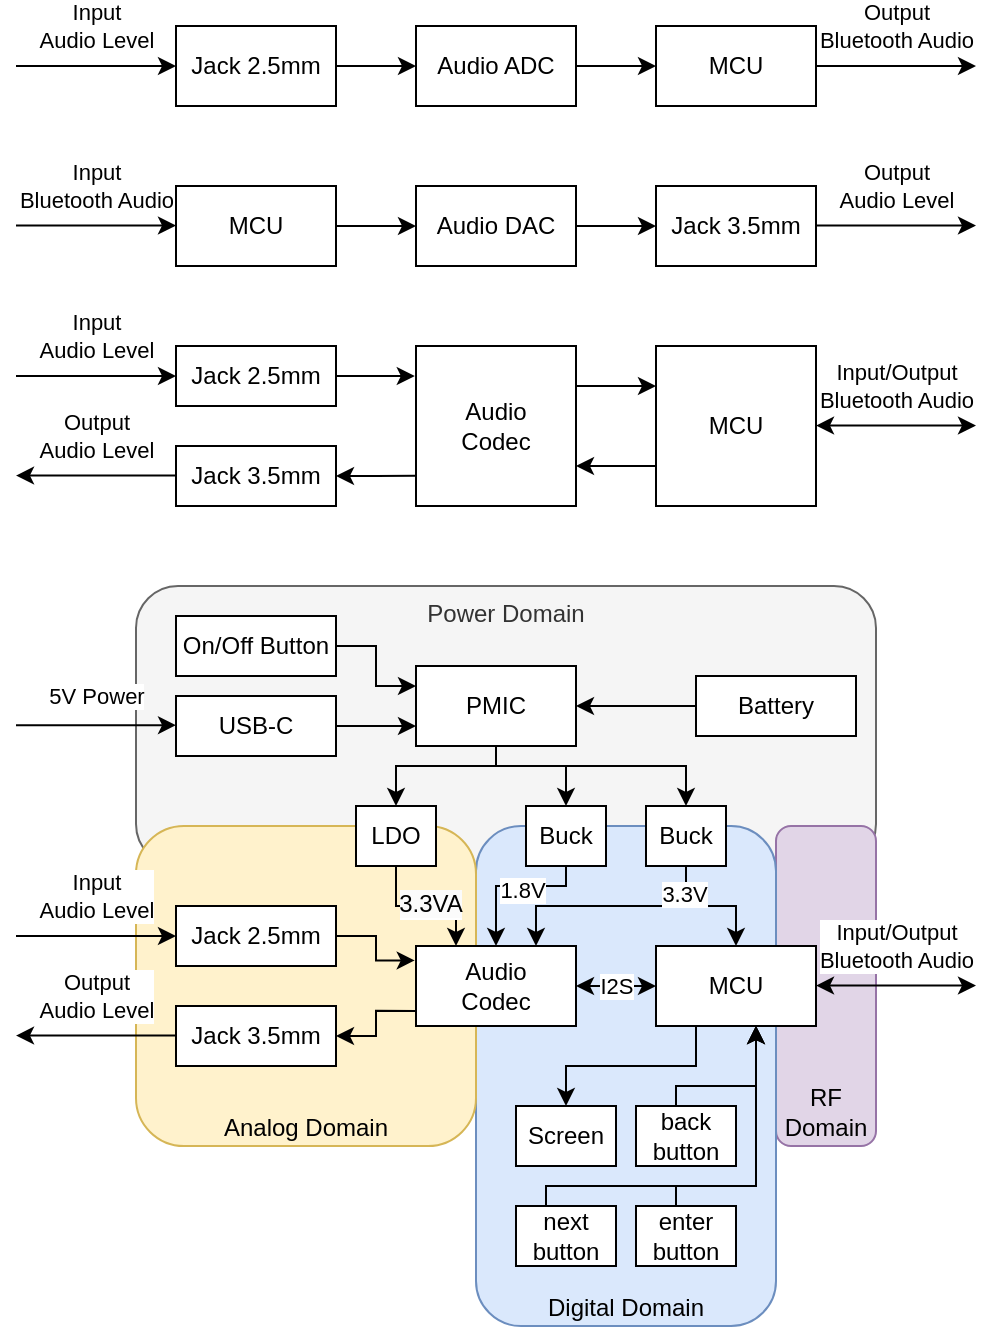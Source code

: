 <mxfile version="25.0.2">
  <diagram name="Page-1" id="4CRmcsbpiPG5N1bXf4nF">
    <mxGraphModel dx="819" dy="441" grid="1" gridSize="10" guides="1" tooltips="1" connect="1" arrows="1" fold="1" page="1" pageScale="1" pageWidth="850" pageHeight="1100" math="0" shadow="0">
      <root>
        <mxCell id="0" />
        <mxCell id="1" parent="0" />
        <mxCell id="mdNdII0EqvEhiDBjqHnV-77" value="Power Domain" style="rounded=1;whiteSpace=wrap;html=1;verticalAlign=top;fillColor=#f5f5f5;strokeColor=#666666;fontColor=#333333;" vertex="1" parent="1">
          <mxGeometry x="140" y="320" width="370" height="140" as="geometry" />
        </mxCell>
        <mxCell id="mdNdII0EqvEhiDBjqHnV-61" value="RF Domain" style="rounded=1;whiteSpace=wrap;html=1;verticalAlign=bottom;fillColor=#e1d5e7;strokeColor=#9673a6;" vertex="1" parent="1">
          <mxGeometry x="460" y="440" width="50" height="160" as="geometry" />
        </mxCell>
        <mxCell id="mdNdII0EqvEhiDBjqHnV-60" value="Digital Domain" style="rounded=1;whiteSpace=wrap;html=1;verticalAlign=bottom;fillColor=#dae8fc;strokeColor=#6c8ebf;" vertex="1" parent="1">
          <mxGeometry x="310" y="440" width="150" height="250" as="geometry" />
        </mxCell>
        <mxCell id="mdNdII0EqvEhiDBjqHnV-59" value="Analog Domain" style="rounded=1;whiteSpace=wrap;html=1;verticalAlign=bottom;fillColor=#fff2cc;strokeColor=#d6b656;" vertex="1" parent="1">
          <mxGeometry x="140" y="440" width="170" height="160" as="geometry" />
        </mxCell>
        <mxCell id="mdNdII0EqvEhiDBjqHnV-6" style="edgeStyle=orthogonalEdgeStyle;rounded=0;orthogonalLoop=1;jettySize=auto;html=1;exitX=1;exitY=0.5;exitDx=0;exitDy=0;entryX=0;entryY=0.5;entryDx=0;entryDy=0;" edge="1" parent="1" source="mdNdII0EqvEhiDBjqHnV-1" target="mdNdII0EqvEhiDBjqHnV-5">
          <mxGeometry relative="1" as="geometry" />
        </mxCell>
        <mxCell id="mdNdII0EqvEhiDBjqHnV-1" value="Jack 2.5mm" style="rounded=0;whiteSpace=wrap;html=1;" vertex="1" parent="1">
          <mxGeometry x="160" y="40" width="80" height="40" as="geometry" />
        </mxCell>
        <mxCell id="mdNdII0EqvEhiDBjqHnV-2" value="" style="endArrow=classic;html=1;rounded=0;entryX=0;entryY=0.5;entryDx=0;entryDy=0;" edge="1" parent="1" target="mdNdII0EqvEhiDBjqHnV-1">
          <mxGeometry width="50" height="50" relative="1" as="geometry">
            <mxPoint x="80" y="60" as="sourcePoint" />
            <mxPoint x="130" y="10" as="targetPoint" />
          </mxGeometry>
        </mxCell>
        <mxCell id="mdNdII0EqvEhiDBjqHnV-3" value="Input&lt;div&gt;Audio Level&lt;/div&gt;" style="edgeLabel;html=1;align=center;verticalAlign=middle;resizable=0;points=[];" vertex="1" connectable="0" parent="mdNdII0EqvEhiDBjqHnV-2">
          <mxGeometry x="-0.432" relative="1" as="geometry">
            <mxPoint x="17" y="-20" as="offset" />
          </mxGeometry>
        </mxCell>
        <mxCell id="mdNdII0EqvEhiDBjqHnV-8" style="edgeStyle=orthogonalEdgeStyle;rounded=0;orthogonalLoop=1;jettySize=auto;html=1;exitX=1;exitY=0.5;exitDx=0;exitDy=0;entryX=0;entryY=0.5;entryDx=0;entryDy=0;" edge="1" parent="1" source="mdNdII0EqvEhiDBjqHnV-5" target="mdNdII0EqvEhiDBjqHnV-7">
          <mxGeometry relative="1" as="geometry" />
        </mxCell>
        <mxCell id="mdNdII0EqvEhiDBjqHnV-5" value="Audio ADC" style="rounded=0;whiteSpace=wrap;html=1;" vertex="1" parent="1">
          <mxGeometry x="280" y="40" width="80" height="40" as="geometry" />
        </mxCell>
        <mxCell id="mdNdII0EqvEhiDBjqHnV-7" value="MCU" style="rounded=0;whiteSpace=wrap;html=1;" vertex="1" parent="1">
          <mxGeometry x="400" y="40" width="80" height="40" as="geometry" />
        </mxCell>
        <mxCell id="mdNdII0EqvEhiDBjqHnV-9" value="" style="endArrow=classic;html=1;rounded=0;exitX=1;exitY=0.5;exitDx=0;exitDy=0;" edge="1" parent="1" source="mdNdII0EqvEhiDBjqHnV-7">
          <mxGeometry width="50" height="50" relative="1" as="geometry">
            <mxPoint x="520" y="80" as="sourcePoint" />
            <mxPoint x="560" y="60" as="targetPoint" />
          </mxGeometry>
        </mxCell>
        <mxCell id="mdNdII0EqvEhiDBjqHnV-11" value="Output&lt;div&gt;Bluetooth Audio&lt;/div&gt;" style="edgeLabel;html=1;align=center;verticalAlign=middle;resizable=0;points=[];" vertex="1" connectable="0" parent="mdNdII0EqvEhiDBjqHnV-9">
          <mxGeometry x="-0.051" y="1" relative="1" as="geometry">
            <mxPoint x="2" y="-19" as="offset" />
          </mxGeometry>
        </mxCell>
        <mxCell id="mdNdII0EqvEhiDBjqHnV-19" style="edgeStyle=orthogonalEdgeStyle;rounded=0;orthogonalLoop=1;jettySize=auto;html=1;exitX=1;exitY=0.5;exitDx=0;exitDy=0;entryX=0;entryY=0.5;entryDx=0;entryDy=0;" edge="1" parent="1" source="mdNdII0EqvEhiDBjqHnV-12" target="mdNdII0EqvEhiDBjqHnV-13">
          <mxGeometry relative="1" as="geometry" />
        </mxCell>
        <mxCell id="mdNdII0EqvEhiDBjqHnV-12" value="MCU" style="rounded=0;whiteSpace=wrap;html=1;" vertex="1" parent="1">
          <mxGeometry x="160" y="120" width="80" height="40" as="geometry" />
        </mxCell>
        <mxCell id="mdNdII0EqvEhiDBjqHnV-20" style="edgeStyle=orthogonalEdgeStyle;rounded=0;orthogonalLoop=1;jettySize=auto;html=1;exitX=1;exitY=0.5;exitDx=0;exitDy=0;entryX=0;entryY=0.5;entryDx=0;entryDy=0;" edge="1" parent="1" source="mdNdII0EqvEhiDBjqHnV-13" target="mdNdII0EqvEhiDBjqHnV-14">
          <mxGeometry relative="1" as="geometry" />
        </mxCell>
        <mxCell id="mdNdII0EqvEhiDBjqHnV-13" value="Audio DAC" style="rounded=0;whiteSpace=wrap;html=1;" vertex="1" parent="1">
          <mxGeometry x="280" y="120" width="80" height="40" as="geometry" />
        </mxCell>
        <mxCell id="mdNdII0EqvEhiDBjqHnV-14" value="Jack 3.5mm" style="rounded=0;whiteSpace=wrap;html=1;" vertex="1" parent="1">
          <mxGeometry x="400" y="120" width="80" height="40" as="geometry" />
        </mxCell>
        <mxCell id="mdNdII0EqvEhiDBjqHnV-15" value="" style="endArrow=classic;html=1;rounded=0;exitX=1;exitY=0.5;exitDx=0;exitDy=0;" edge="1" parent="1">
          <mxGeometry width="50" height="50" relative="1" as="geometry">
            <mxPoint x="80" y="139.76" as="sourcePoint" />
            <mxPoint x="160" y="139.76" as="targetPoint" />
          </mxGeometry>
        </mxCell>
        <mxCell id="mdNdII0EqvEhiDBjqHnV-16" value="Input&lt;div&gt;Bluetooth Audio&lt;/div&gt;" style="edgeLabel;html=1;align=center;verticalAlign=middle;resizable=0;points=[];" vertex="1" connectable="0" parent="mdNdII0EqvEhiDBjqHnV-15">
          <mxGeometry x="-0.051" y="1" relative="1" as="geometry">
            <mxPoint x="2" y="-19" as="offset" />
          </mxGeometry>
        </mxCell>
        <mxCell id="mdNdII0EqvEhiDBjqHnV-17" value="" style="endArrow=classic;html=1;rounded=0;entryX=0;entryY=0.5;entryDx=0;entryDy=0;" edge="1" parent="1">
          <mxGeometry width="50" height="50" relative="1" as="geometry">
            <mxPoint x="480" y="139.76" as="sourcePoint" />
            <mxPoint x="560" y="139.76" as="targetPoint" />
          </mxGeometry>
        </mxCell>
        <mxCell id="mdNdII0EqvEhiDBjqHnV-18" value="Output&lt;div&gt;Audio Level&lt;/div&gt;" style="edgeLabel;html=1;align=center;verticalAlign=middle;resizable=0;points=[];" vertex="1" connectable="0" parent="mdNdII0EqvEhiDBjqHnV-17">
          <mxGeometry x="-0.432" relative="1" as="geometry">
            <mxPoint x="17" y="-20" as="offset" />
          </mxGeometry>
        </mxCell>
        <mxCell id="mdNdII0EqvEhiDBjqHnV-21" style="edgeStyle=orthogonalEdgeStyle;rounded=0;orthogonalLoop=1;jettySize=auto;html=1;exitX=1;exitY=0.5;exitDx=0;exitDy=0;entryX=-0.008;entryY=0.18;entryDx=0;entryDy=0;entryPerimeter=0;" edge="1" parent="1" source="mdNdII0EqvEhiDBjqHnV-22" target="mdNdII0EqvEhiDBjqHnV-26">
          <mxGeometry relative="1" as="geometry" />
        </mxCell>
        <mxCell id="mdNdII0EqvEhiDBjqHnV-22" value="Jack 2.5mm" style="rounded=0;whiteSpace=wrap;html=1;" vertex="1" parent="1">
          <mxGeometry x="160" y="200" width="80" height="30" as="geometry" />
        </mxCell>
        <mxCell id="mdNdII0EqvEhiDBjqHnV-23" value="" style="endArrow=classic;html=1;rounded=0;entryX=0;entryY=0.5;entryDx=0;entryDy=0;" edge="1" parent="1" target="mdNdII0EqvEhiDBjqHnV-22">
          <mxGeometry width="50" height="50" relative="1" as="geometry">
            <mxPoint x="80" y="215" as="sourcePoint" />
            <mxPoint x="130" y="170" as="targetPoint" />
          </mxGeometry>
        </mxCell>
        <mxCell id="mdNdII0EqvEhiDBjqHnV-24" value="Input&lt;div&gt;Audio Level&lt;/div&gt;" style="edgeLabel;html=1;align=center;verticalAlign=middle;resizable=0;points=[];" vertex="1" connectable="0" parent="mdNdII0EqvEhiDBjqHnV-23">
          <mxGeometry x="-0.432" relative="1" as="geometry">
            <mxPoint x="17" y="-20" as="offset" />
          </mxGeometry>
        </mxCell>
        <mxCell id="mdNdII0EqvEhiDBjqHnV-25" style="edgeStyle=orthogonalEdgeStyle;rounded=0;orthogonalLoop=1;jettySize=auto;html=1;exitX=1;exitY=0.25;exitDx=0;exitDy=0;entryX=0;entryY=0.25;entryDx=0;entryDy=0;" edge="1" parent="1" source="mdNdII0EqvEhiDBjqHnV-26" target="mdNdII0EqvEhiDBjqHnV-27">
          <mxGeometry relative="1" as="geometry" />
        </mxCell>
        <mxCell id="mdNdII0EqvEhiDBjqHnV-26" value="Audio&lt;div&gt;Codec&lt;/div&gt;" style="rounded=0;whiteSpace=wrap;html=1;" vertex="1" parent="1">
          <mxGeometry x="280" y="200" width="80" height="80" as="geometry" />
        </mxCell>
        <mxCell id="mdNdII0EqvEhiDBjqHnV-32" style="edgeStyle=orthogonalEdgeStyle;rounded=0;orthogonalLoop=1;jettySize=auto;html=1;exitX=0;exitY=0.75;exitDx=0;exitDy=0;entryX=1;entryY=0.75;entryDx=0;entryDy=0;" edge="1" parent="1" source="mdNdII0EqvEhiDBjqHnV-27" target="mdNdII0EqvEhiDBjqHnV-26">
          <mxGeometry relative="1" as="geometry" />
        </mxCell>
        <mxCell id="mdNdII0EqvEhiDBjqHnV-27" value="MCU" style="rounded=0;whiteSpace=wrap;html=1;" vertex="1" parent="1">
          <mxGeometry x="400" y="200" width="80" height="80" as="geometry" />
        </mxCell>
        <mxCell id="mdNdII0EqvEhiDBjqHnV-28" value="" style="endArrow=classic;html=1;rounded=0;exitX=1;exitY=0.25;exitDx=0;exitDy=0;startArrow=classic;startFill=1;" edge="1" parent="1">
          <mxGeometry width="50" height="50" relative="1" as="geometry">
            <mxPoint x="480" y="239.76" as="sourcePoint" />
            <mxPoint x="560" y="239.76" as="targetPoint" />
          </mxGeometry>
        </mxCell>
        <mxCell id="mdNdII0EqvEhiDBjqHnV-29" value="Input/Output&lt;div&gt;Bluetooth Audio&lt;/div&gt;" style="edgeLabel;html=1;align=center;verticalAlign=middle;resizable=0;points=[];" vertex="1" connectable="0" parent="mdNdII0EqvEhiDBjqHnV-28">
          <mxGeometry x="-0.051" y="1" relative="1" as="geometry">
            <mxPoint x="2" y="-19" as="offset" />
          </mxGeometry>
        </mxCell>
        <mxCell id="mdNdII0EqvEhiDBjqHnV-33" value="Jack 3.5mm" style="rounded=0;whiteSpace=wrap;html=1;" vertex="1" parent="1">
          <mxGeometry x="160" y="250" width="80" height="30" as="geometry" />
        </mxCell>
        <mxCell id="mdNdII0EqvEhiDBjqHnV-34" value="" style="endArrow=none;html=1;rounded=0;entryX=0;entryY=0.5;entryDx=0;entryDy=0;startArrow=classic;startFill=1;endFill=0;" edge="1" parent="1">
          <mxGeometry width="50" height="50" relative="1" as="geometry">
            <mxPoint x="80" y="264.76" as="sourcePoint" />
            <mxPoint x="160" y="264.76" as="targetPoint" />
          </mxGeometry>
        </mxCell>
        <mxCell id="mdNdII0EqvEhiDBjqHnV-35" value="Output&lt;div&gt;Audio Level&lt;/div&gt;" style="edgeLabel;html=1;align=center;verticalAlign=middle;resizable=0;points=[];" vertex="1" connectable="0" parent="mdNdII0EqvEhiDBjqHnV-34">
          <mxGeometry x="-0.432" relative="1" as="geometry">
            <mxPoint x="17" y="-20" as="offset" />
          </mxGeometry>
        </mxCell>
        <mxCell id="mdNdII0EqvEhiDBjqHnV-36" style="edgeStyle=orthogonalEdgeStyle;rounded=0;orthogonalLoop=1;jettySize=auto;html=1;exitX=1;exitY=0.5;exitDx=0;exitDy=0;entryX=0;entryY=0.811;entryDx=0;entryDy=0;entryPerimeter=0;startArrow=classic;startFill=1;endArrow=none;endFill=0;" edge="1" parent="1" source="mdNdII0EqvEhiDBjqHnV-33" target="mdNdII0EqvEhiDBjqHnV-26">
          <mxGeometry relative="1" as="geometry" />
        </mxCell>
        <mxCell id="mdNdII0EqvEhiDBjqHnV-37" style="edgeStyle=orthogonalEdgeStyle;rounded=0;orthogonalLoop=1;jettySize=auto;html=1;exitX=1;exitY=0.5;exitDx=0;exitDy=0;entryX=-0.008;entryY=0.18;entryDx=0;entryDy=0;entryPerimeter=0;" edge="1" parent="1" source="mdNdII0EqvEhiDBjqHnV-38" target="mdNdII0EqvEhiDBjqHnV-42">
          <mxGeometry relative="1" as="geometry" />
        </mxCell>
        <mxCell id="mdNdII0EqvEhiDBjqHnV-38" value="Jack 2.5mm" style="rounded=0;whiteSpace=wrap;html=1;" vertex="1" parent="1">
          <mxGeometry x="160" y="480" width="80" height="30" as="geometry" />
        </mxCell>
        <mxCell id="mdNdII0EqvEhiDBjqHnV-39" value="" style="endArrow=classic;html=1;rounded=0;entryX=0;entryY=0.5;entryDx=0;entryDy=0;" edge="1" parent="1" target="mdNdII0EqvEhiDBjqHnV-38">
          <mxGeometry width="50" height="50" relative="1" as="geometry">
            <mxPoint x="80" y="495" as="sourcePoint" />
            <mxPoint x="130" y="450" as="targetPoint" />
          </mxGeometry>
        </mxCell>
        <mxCell id="mdNdII0EqvEhiDBjqHnV-40" value="Input&lt;div&gt;Audio Level&lt;/div&gt;" style="edgeLabel;html=1;align=center;verticalAlign=middle;resizable=0;points=[];" vertex="1" connectable="0" parent="mdNdII0EqvEhiDBjqHnV-39">
          <mxGeometry x="-0.432" relative="1" as="geometry">
            <mxPoint x="17" y="-20" as="offset" />
          </mxGeometry>
        </mxCell>
        <mxCell id="mdNdII0EqvEhiDBjqHnV-41" style="edgeStyle=orthogonalEdgeStyle;rounded=0;orthogonalLoop=1;jettySize=auto;html=1;exitX=1;exitY=0.5;exitDx=0;exitDy=0;entryX=0;entryY=0.5;entryDx=0;entryDy=0;startArrow=classic;startFill=1;" edge="1" parent="1" source="mdNdII0EqvEhiDBjqHnV-42" target="mdNdII0EqvEhiDBjqHnV-44">
          <mxGeometry relative="1" as="geometry" />
        </mxCell>
        <mxCell id="mdNdII0EqvEhiDBjqHnV-70" value="I2S" style="edgeLabel;html=1;align=center;verticalAlign=middle;resizable=0;points=[];" vertex="1" connectable="0" parent="mdNdII0EqvEhiDBjqHnV-41">
          <mxGeometry x="0.05" relative="1" as="geometry">
            <mxPoint x="-1" as="offset" />
          </mxGeometry>
        </mxCell>
        <mxCell id="mdNdII0EqvEhiDBjqHnV-42" value="Audio&lt;div&gt;Codec&lt;/div&gt;" style="rounded=0;whiteSpace=wrap;html=1;" vertex="1" parent="1">
          <mxGeometry x="280" y="500" width="80" height="40" as="geometry" />
        </mxCell>
        <mxCell id="mdNdII0EqvEhiDBjqHnV-44" value="MCU" style="rounded=0;whiteSpace=wrap;html=1;" vertex="1" parent="1">
          <mxGeometry x="400" y="500" width="80" height="40" as="geometry" />
        </mxCell>
        <mxCell id="mdNdII0EqvEhiDBjqHnV-45" value="" style="endArrow=classic;html=1;rounded=0;exitX=1;exitY=0.25;exitDx=0;exitDy=0;startArrow=classic;startFill=1;" edge="1" parent="1">
          <mxGeometry width="50" height="50" relative="1" as="geometry">
            <mxPoint x="480" y="519.76" as="sourcePoint" />
            <mxPoint x="560" y="519.76" as="targetPoint" />
          </mxGeometry>
        </mxCell>
        <mxCell id="mdNdII0EqvEhiDBjqHnV-46" value="Input/Output&lt;div&gt;Bluetooth Audio&lt;/div&gt;" style="edgeLabel;html=1;align=center;verticalAlign=middle;resizable=0;points=[];" vertex="1" connectable="0" parent="mdNdII0EqvEhiDBjqHnV-45">
          <mxGeometry x="-0.051" y="1" relative="1" as="geometry">
            <mxPoint x="2" y="-19" as="offset" />
          </mxGeometry>
        </mxCell>
        <mxCell id="mdNdII0EqvEhiDBjqHnV-47" value="Jack 3.5mm" style="rounded=0;whiteSpace=wrap;html=1;" vertex="1" parent="1">
          <mxGeometry x="160" y="530" width="80" height="30" as="geometry" />
        </mxCell>
        <mxCell id="mdNdII0EqvEhiDBjqHnV-48" value="" style="endArrow=none;html=1;rounded=0;entryX=0;entryY=0.5;entryDx=0;entryDy=0;startArrow=classic;startFill=1;endFill=0;" edge="1" parent="1">
          <mxGeometry width="50" height="50" relative="1" as="geometry">
            <mxPoint x="80" y="544.76" as="sourcePoint" />
            <mxPoint x="160" y="544.76" as="targetPoint" />
          </mxGeometry>
        </mxCell>
        <mxCell id="mdNdII0EqvEhiDBjqHnV-49" value="Output&lt;div&gt;Audio Level&lt;/div&gt;" style="edgeLabel;html=1;align=center;verticalAlign=middle;resizable=0;points=[];" vertex="1" connectable="0" parent="mdNdII0EqvEhiDBjqHnV-48">
          <mxGeometry x="-0.432" relative="1" as="geometry">
            <mxPoint x="17" y="-20" as="offset" />
          </mxGeometry>
        </mxCell>
        <mxCell id="mdNdII0EqvEhiDBjqHnV-50" style="edgeStyle=orthogonalEdgeStyle;rounded=0;orthogonalLoop=1;jettySize=auto;html=1;exitX=1;exitY=0.5;exitDx=0;exitDy=0;entryX=0;entryY=0.811;entryDx=0;entryDy=0;entryPerimeter=0;startArrow=classic;startFill=1;endArrow=none;endFill=0;" edge="1" parent="1" source="mdNdII0EqvEhiDBjqHnV-47" target="mdNdII0EqvEhiDBjqHnV-42">
          <mxGeometry relative="1" as="geometry" />
        </mxCell>
        <mxCell id="mdNdII0EqvEhiDBjqHnV-55" style="edgeStyle=orthogonalEdgeStyle;rounded=0;orthogonalLoop=1;jettySize=auto;html=1;exitX=0.5;exitY=0;exitDx=0;exitDy=0;entryX=0.25;entryY=1;entryDx=0;entryDy=0;startArrow=classic;startFill=1;endArrow=none;endFill=0;" edge="1" parent="1" source="mdNdII0EqvEhiDBjqHnV-51" target="mdNdII0EqvEhiDBjqHnV-44">
          <mxGeometry relative="1" as="geometry" />
        </mxCell>
        <mxCell id="mdNdII0EqvEhiDBjqHnV-51" value="Screen" style="rounded=0;whiteSpace=wrap;html=1;" vertex="1" parent="1">
          <mxGeometry x="330" y="580" width="50" height="30" as="geometry" />
        </mxCell>
        <mxCell id="mdNdII0EqvEhiDBjqHnV-56" style="edgeStyle=orthogonalEdgeStyle;rounded=0;orthogonalLoop=1;jettySize=auto;html=1;exitX=0.5;exitY=0;exitDx=0;exitDy=0;" edge="1" parent="1" source="mdNdII0EqvEhiDBjqHnV-52">
          <mxGeometry relative="1" as="geometry">
            <mxPoint x="450" y="540" as="targetPoint" />
            <Array as="points">
              <mxPoint x="410" y="570" />
              <mxPoint x="450" y="570" />
            </Array>
          </mxGeometry>
        </mxCell>
        <mxCell id="mdNdII0EqvEhiDBjqHnV-52" value="back&lt;div&gt;button&lt;/div&gt;" style="rounded=0;whiteSpace=wrap;html=1;" vertex="1" parent="1">
          <mxGeometry x="390" y="580" width="50" height="30" as="geometry" />
        </mxCell>
        <mxCell id="mdNdII0EqvEhiDBjqHnV-57" style="edgeStyle=orthogonalEdgeStyle;rounded=0;orthogonalLoop=1;jettySize=auto;html=1;exitX=0.5;exitY=0;exitDx=0;exitDy=0;" edge="1" parent="1" source="mdNdII0EqvEhiDBjqHnV-53">
          <mxGeometry relative="1" as="geometry">
            <mxPoint x="450" y="540" as="targetPoint" />
            <Array as="points">
              <mxPoint x="410" y="620" />
              <mxPoint x="450" y="620" />
            </Array>
          </mxGeometry>
        </mxCell>
        <mxCell id="mdNdII0EqvEhiDBjqHnV-53" value="enter&lt;div&gt;button&lt;/div&gt;" style="rounded=0;whiteSpace=wrap;html=1;" vertex="1" parent="1">
          <mxGeometry x="390" y="630" width="50" height="30" as="geometry" />
        </mxCell>
        <mxCell id="mdNdII0EqvEhiDBjqHnV-58" style="edgeStyle=orthogonalEdgeStyle;rounded=0;orthogonalLoop=1;jettySize=auto;html=1;exitX=0.5;exitY=0;exitDx=0;exitDy=0;" edge="1" parent="1" source="mdNdII0EqvEhiDBjqHnV-54">
          <mxGeometry relative="1" as="geometry">
            <mxPoint x="450" y="540" as="targetPoint" />
            <Array as="points">
              <mxPoint x="345" y="620" />
              <mxPoint x="450" y="620" />
            </Array>
          </mxGeometry>
        </mxCell>
        <mxCell id="mdNdII0EqvEhiDBjqHnV-54" value="next&lt;div&gt;button&lt;/div&gt;" style="rounded=0;whiteSpace=wrap;html=1;" vertex="1" parent="1">
          <mxGeometry x="330" y="630" width="50" height="30" as="geometry" />
        </mxCell>
        <mxCell id="mdNdII0EqvEhiDBjqHnV-66" style="edgeStyle=orthogonalEdgeStyle;rounded=0;orthogonalLoop=1;jettySize=auto;html=1;exitX=0.5;exitY=1;exitDx=0;exitDy=0;entryX=0.25;entryY=0;entryDx=0;entryDy=0;" edge="1" parent="1" source="mdNdII0EqvEhiDBjqHnV-65" target="mdNdII0EqvEhiDBjqHnV-42">
          <mxGeometry relative="1" as="geometry" />
        </mxCell>
        <mxCell id="mdNdII0EqvEhiDBjqHnV-67" value="&lt;span style=&quot;font-size: 12px; text-wrap: wrap; background-color: rgb(251, 251, 251);&quot;&gt;3.3VA&lt;/span&gt;" style="edgeLabel;html=1;align=center;verticalAlign=middle;resizable=0;points=[];" vertex="1" connectable="0" parent="mdNdII0EqvEhiDBjqHnV-66">
          <mxGeometry x="0.049" y="1" relative="1" as="geometry">
            <mxPoint as="offset" />
          </mxGeometry>
        </mxCell>
        <mxCell id="mdNdII0EqvEhiDBjqHnV-65" value="LDO" style="rounded=0;whiteSpace=wrap;html=1;" vertex="1" parent="1">
          <mxGeometry x="250" y="430" width="40" height="30" as="geometry" />
        </mxCell>
        <mxCell id="mdNdII0EqvEhiDBjqHnV-69" style="edgeStyle=orthogonalEdgeStyle;rounded=0;orthogonalLoop=1;jettySize=auto;html=1;exitX=0.5;exitY=1;exitDx=0;exitDy=0;entryX=0.5;entryY=0;entryDx=0;entryDy=0;" edge="1" parent="1" source="mdNdII0EqvEhiDBjqHnV-68" target="mdNdII0EqvEhiDBjqHnV-42">
          <mxGeometry relative="1" as="geometry">
            <Array as="points">
              <mxPoint x="355" y="470" />
              <mxPoint x="320" y="470" />
            </Array>
          </mxGeometry>
        </mxCell>
        <mxCell id="mdNdII0EqvEhiDBjqHnV-74" value="1.8V" style="edgeLabel;html=1;align=center;verticalAlign=middle;resizable=0;points=[];" vertex="1" connectable="0" parent="mdNdII0EqvEhiDBjqHnV-69">
          <mxGeometry x="-0.146" y="2" relative="1" as="geometry">
            <mxPoint as="offset" />
          </mxGeometry>
        </mxCell>
        <mxCell id="mdNdII0EqvEhiDBjqHnV-68" value="Buck" style="rounded=0;whiteSpace=wrap;html=1;" vertex="1" parent="1">
          <mxGeometry x="335" y="430" width="40" height="30" as="geometry" />
        </mxCell>
        <mxCell id="mdNdII0EqvEhiDBjqHnV-72" style="edgeStyle=orthogonalEdgeStyle;rounded=0;orthogonalLoop=1;jettySize=auto;html=1;exitX=0.5;exitY=1;exitDx=0;exitDy=0;entryX=0.5;entryY=0;entryDx=0;entryDy=0;" edge="1" parent="1" source="mdNdII0EqvEhiDBjqHnV-71" target="mdNdII0EqvEhiDBjqHnV-44">
          <mxGeometry relative="1" as="geometry" />
        </mxCell>
        <mxCell id="mdNdII0EqvEhiDBjqHnV-73" style="edgeStyle=orthogonalEdgeStyle;rounded=0;orthogonalLoop=1;jettySize=auto;html=1;exitX=0.5;exitY=1;exitDx=0;exitDy=0;entryX=0.75;entryY=0;entryDx=0;entryDy=0;" edge="1" parent="1" source="mdNdII0EqvEhiDBjqHnV-71" target="mdNdII0EqvEhiDBjqHnV-42">
          <mxGeometry relative="1" as="geometry" />
        </mxCell>
        <mxCell id="mdNdII0EqvEhiDBjqHnV-75" value="3.3V" style="edgeLabel;html=1;align=center;verticalAlign=middle;resizable=0;points=[];" vertex="1" connectable="0" parent="mdNdII0EqvEhiDBjqHnV-73">
          <mxGeometry x="-0.769" y="-1" relative="1" as="geometry">
            <mxPoint as="offset" />
          </mxGeometry>
        </mxCell>
        <mxCell id="mdNdII0EqvEhiDBjqHnV-71" value="Buck" style="rounded=0;whiteSpace=wrap;html=1;" vertex="1" parent="1">
          <mxGeometry x="395" y="430" width="40" height="30" as="geometry" />
        </mxCell>
        <mxCell id="mdNdII0EqvEhiDBjqHnV-86" style="edgeStyle=orthogonalEdgeStyle;rounded=0;orthogonalLoop=1;jettySize=auto;html=1;exitX=1;exitY=0.5;exitDx=0;exitDy=0;entryX=0;entryY=0.75;entryDx=0;entryDy=0;" edge="1" parent="1" source="mdNdII0EqvEhiDBjqHnV-78" target="mdNdII0EqvEhiDBjqHnV-82">
          <mxGeometry relative="1" as="geometry" />
        </mxCell>
        <mxCell id="mdNdII0EqvEhiDBjqHnV-78" value="USB-C" style="rounded=0;whiteSpace=wrap;html=1;" vertex="1" parent="1">
          <mxGeometry x="160" y="375" width="80" height="30" as="geometry" />
        </mxCell>
        <mxCell id="mdNdII0EqvEhiDBjqHnV-79" value="" style="endArrow=classic;html=1;rounded=0;entryX=0;entryY=0.5;entryDx=0;entryDy=0;" edge="1" parent="1">
          <mxGeometry width="50" height="50" relative="1" as="geometry">
            <mxPoint x="80" y="389.58" as="sourcePoint" />
            <mxPoint x="160" y="389.58" as="targetPoint" />
          </mxGeometry>
        </mxCell>
        <mxCell id="mdNdII0EqvEhiDBjqHnV-80" value="5V Power" style="edgeLabel;html=1;align=center;verticalAlign=middle;resizable=0;points=[];" vertex="1" connectable="0" parent="mdNdII0EqvEhiDBjqHnV-79">
          <mxGeometry x="-0.432" relative="1" as="geometry">
            <mxPoint x="17" y="-15" as="offset" />
          </mxGeometry>
        </mxCell>
        <mxCell id="mdNdII0EqvEhiDBjqHnV-83" style="edgeStyle=orthogonalEdgeStyle;rounded=0;orthogonalLoop=1;jettySize=auto;html=1;exitX=0.5;exitY=1;exitDx=0;exitDy=0;entryX=0.5;entryY=0;entryDx=0;entryDy=0;" edge="1" parent="1" source="mdNdII0EqvEhiDBjqHnV-82" target="mdNdII0EqvEhiDBjqHnV-65">
          <mxGeometry relative="1" as="geometry">
            <Array as="points">
              <mxPoint x="320" y="410" />
              <mxPoint x="270" y="410" />
            </Array>
          </mxGeometry>
        </mxCell>
        <mxCell id="mdNdII0EqvEhiDBjqHnV-84" style="edgeStyle=orthogonalEdgeStyle;rounded=0;orthogonalLoop=1;jettySize=auto;html=1;exitX=0.5;exitY=1;exitDx=0;exitDy=0;entryX=0.5;entryY=0;entryDx=0;entryDy=0;" edge="1" parent="1" source="mdNdII0EqvEhiDBjqHnV-82" target="mdNdII0EqvEhiDBjqHnV-68">
          <mxGeometry relative="1" as="geometry">
            <Array as="points">
              <mxPoint x="320" y="410" />
              <mxPoint x="355" y="410" />
            </Array>
          </mxGeometry>
        </mxCell>
        <mxCell id="mdNdII0EqvEhiDBjqHnV-85" style="edgeStyle=orthogonalEdgeStyle;rounded=0;orthogonalLoop=1;jettySize=auto;html=1;exitX=0.5;exitY=1;exitDx=0;exitDy=0;entryX=0.5;entryY=0;entryDx=0;entryDy=0;" edge="1" parent="1" source="mdNdII0EqvEhiDBjqHnV-82" target="mdNdII0EqvEhiDBjqHnV-71">
          <mxGeometry relative="1" as="geometry">
            <Array as="points">
              <mxPoint x="320" y="410" />
              <mxPoint x="415" y="410" />
            </Array>
          </mxGeometry>
        </mxCell>
        <mxCell id="mdNdII0EqvEhiDBjqHnV-82" value="PMIC" style="rounded=0;whiteSpace=wrap;html=1;" vertex="1" parent="1">
          <mxGeometry x="280" y="360" width="80" height="40" as="geometry" />
        </mxCell>
        <mxCell id="mdNdII0EqvEhiDBjqHnV-88" style="edgeStyle=orthogonalEdgeStyle;rounded=0;orthogonalLoop=1;jettySize=auto;html=1;exitX=0;exitY=0.5;exitDx=0;exitDy=0;entryX=1;entryY=0.5;entryDx=0;entryDy=0;" edge="1" parent="1" source="mdNdII0EqvEhiDBjqHnV-87" target="mdNdII0EqvEhiDBjqHnV-82">
          <mxGeometry relative="1" as="geometry" />
        </mxCell>
        <mxCell id="mdNdII0EqvEhiDBjqHnV-87" value="Battery" style="rounded=0;whiteSpace=wrap;html=1;" vertex="1" parent="1">
          <mxGeometry x="420" y="365" width="80" height="30" as="geometry" />
        </mxCell>
        <mxCell id="mdNdII0EqvEhiDBjqHnV-91" style="edgeStyle=orthogonalEdgeStyle;rounded=0;orthogonalLoop=1;jettySize=auto;html=1;exitX=1;exitY=0.5;exitDx=0;exitDy=0;entryX=0;entryY=0.25;entryDx=0;entryDy=0;" edge="1" parent="1" source="mdNdII0EqvEhiDBjqHnV-90" target="mdNdII0EqvEhiDBjqHnV-82">
          <mxGeometry relative="1" as="geometry" />
        </mxCell>
        <mxCell id="mdNdII0EqvEhiDBjqHnV-90" value="On/Off Button" style="rounded=0;whiteSpace=wrap;html=1;" vertex="1" parent="1">
          <mxGeometry x="160" y="335" width="80" height="30" as="geometry" />
        </mxCell>
      </root>
    </mxGraphModel>
  </diagram>
</mxfile>
